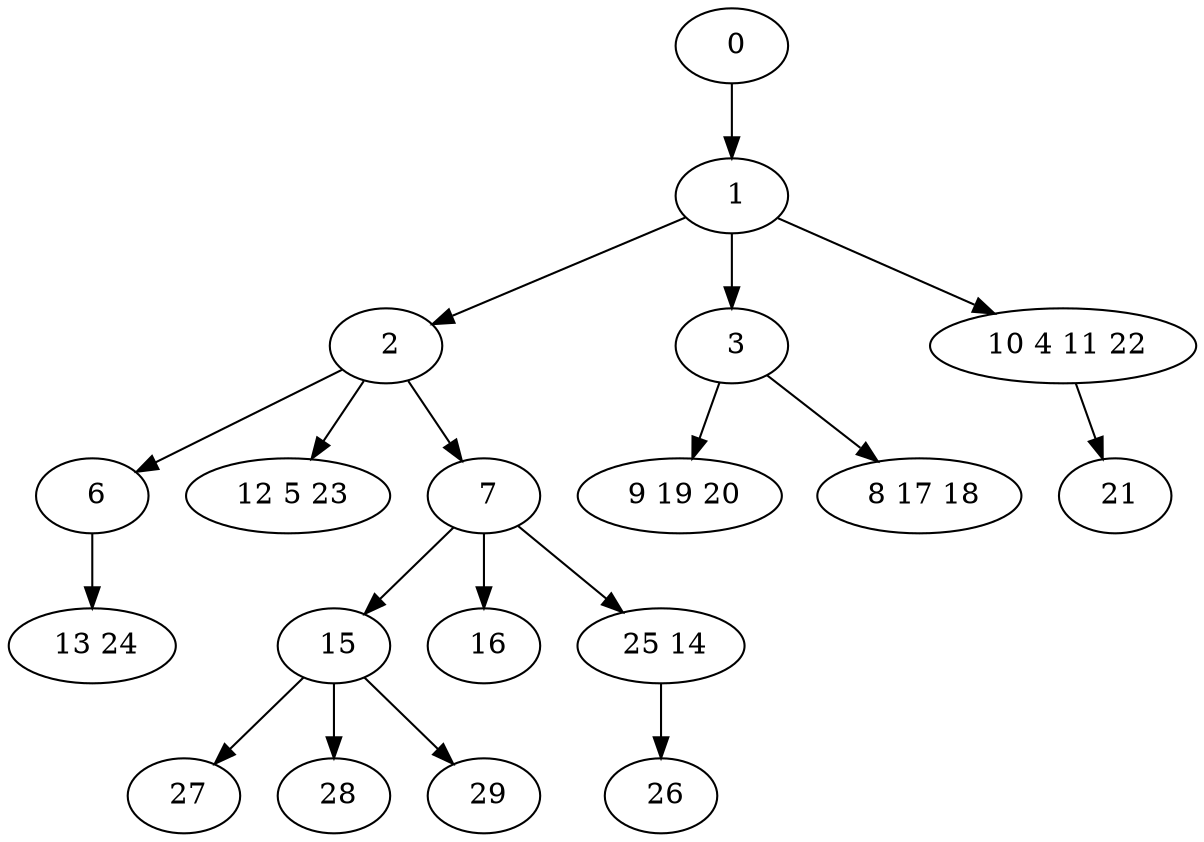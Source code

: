 digraph mytree {
" 0" -> " 1";
" 1" -> " 2";
" 1" -> " 3";
" 1" -> " 10 4 11 22";
" 2" -> " 6";
" 2" -> " 12 5 23";
" 2" -> " 7";
" 3" -> " 9 19 20";
" 3" -> " 8 17 18";
" 10 4 11 22" -> " 21";
" 6" -> " 13 24";
" 12 5 23";
" 9 19 20";
" 7" -> " 15";
" 7" -> " 16";
" 7" -> " 25 14";
" 13 24";
" 15" -> " 27";
" 15" -> " 28";
" 15" -> " 29";
" 16";
" 25 14" -> " 26";
" 27";
" 28";
" 29";
" 26";
" 8 17 18";
" 21";
}
